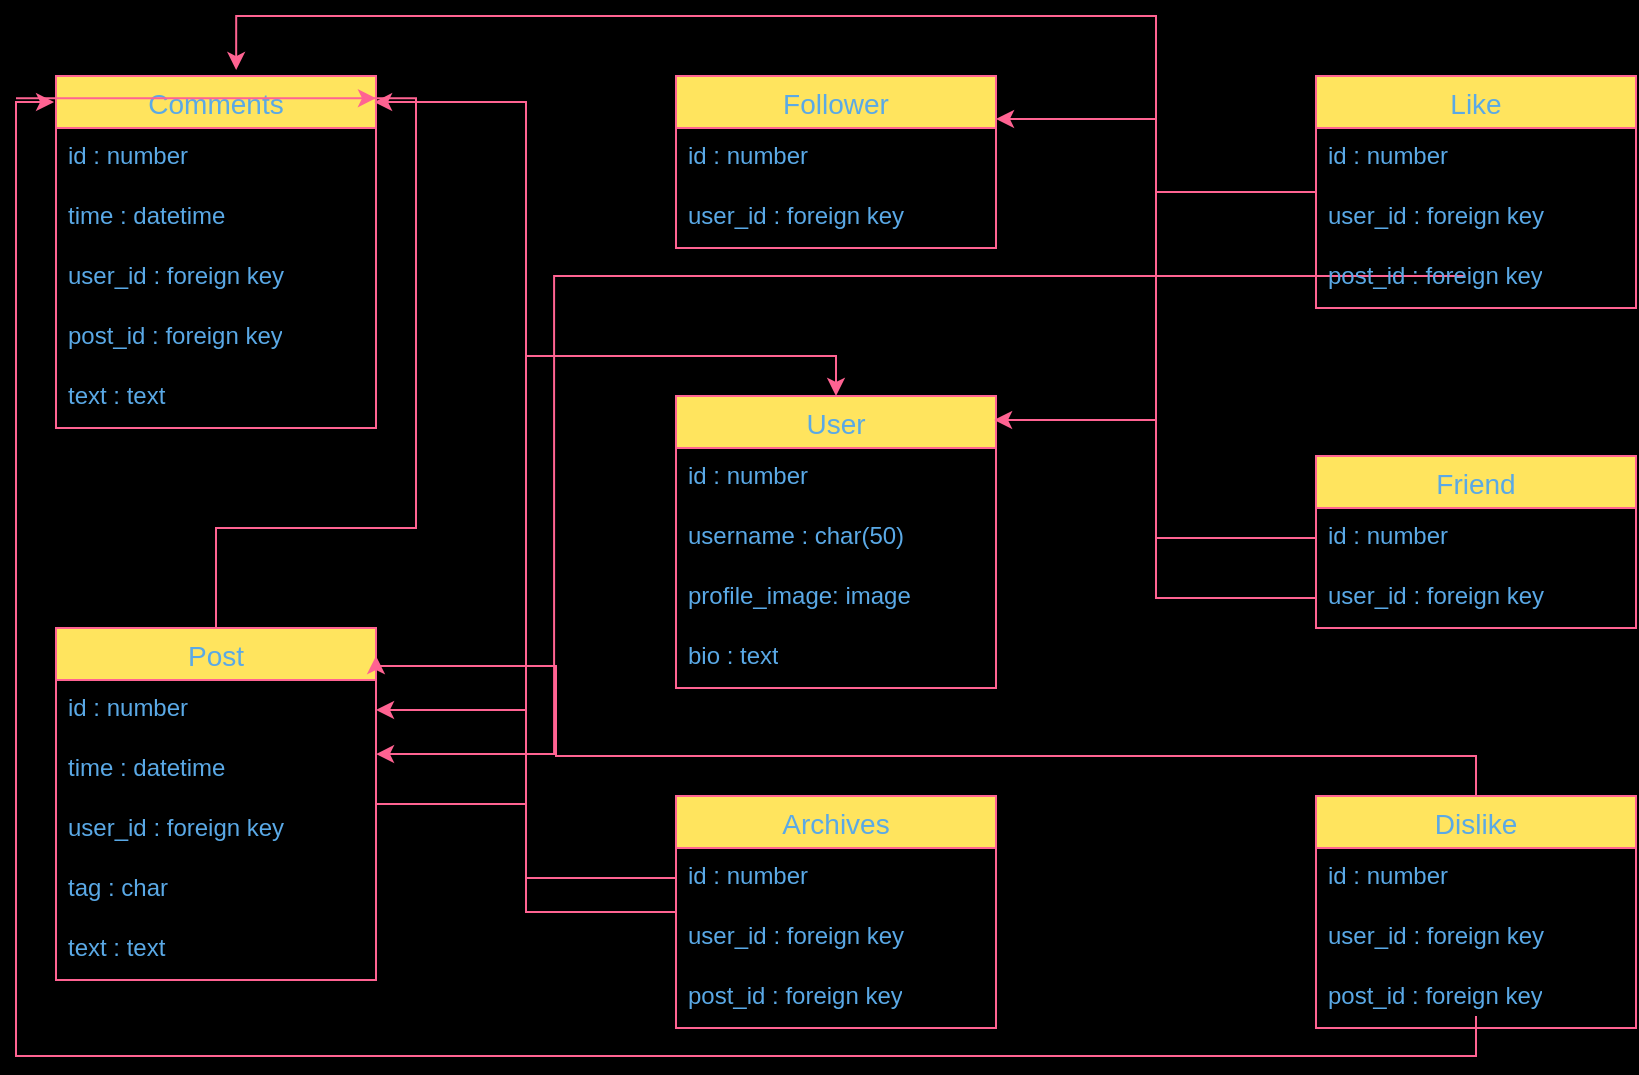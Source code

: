 <mxfile version="21.5.0" type="github">
  <diagram name="Page-1" id="r1FkTnV_7Mc3FHfk5uUx">
    <mxGraphModel dx="822" dy="483" grid="0" gridSize="10" guides="1" tooltips="1" connect="1" arrows="1" fold="1" page="0" pageScale="1" pageWidth="850" pageHeight="1100" background="#000000" math="0" shadow="0">
      <root>
        <mxCell id="0" />
        <mxCell id="1" parent="0" />
        <mxCell id="EVbTdhEBP1tlROrxoKoR-14" value="Comments" style="swimlane;fontStyle=0;childLayout=stackLayout;horizontal=1;startSize=26;horizontalStack=0;resizeParent=1;resizeParentMax=0;resizeLast=0;collapsible=1;marginBottom=0;align=center;fontSize=14;labelBackgroundColor=none;fillColor=#FFE45E;strokeColor=#FF6392;fontColor=#5AA9E6;rounded=0;" vertex="1" parent="1">
          <mxGeometry x="50" y="80" width="160" height="176" as="geometry" />
        </mxCell>
        <mxCell id="EVbTdhEBP1tlROrxoKoR-15" value="id : number" style="text;strokeColor=none;fillColor=none;spacingLeft=4;spacingRight=4;overflow=hidden;rotatable=0;points=[[0,0.5],[1,0.5]];portConstraint=eastwest;fontSize=12;whiteSpace=wrap;html=1;labelBackgroundColor=none;fontColor=#5AA9E6;rounded=0;" vertex="1" parent="EVbTdhEBP1tlROrxoKoR-14">
          <mxGeometry y="26" width="160" height="30" as="geometry" />
        </mxCell>
        <mxCell id="EVbTdhEBP1tlROrxoKoR-16" value="time : datetime" style="text;strokeColor=none;fillColor=none;spacingLeft=4;spacingRight=4;overflow=hidden;rotatable=0;points=[[0,0.5],[1,0.5]];portConstraint=eastwest;fontSize=12;whiteSpace=wrap;html=1;labelBackgroundColor=none;fontColor=#5AA9E6;rounded=0;" vertex="1" parent="EVbTdhEBP1tlROrxoKoR-14">
          <mxGeometry y="56" width="160" height="30" as="geometry" />
        </mxCell>
        <mxCell id="EVbTdhEBP1tlROrxoKoR-17" value="user_id : foreign key" style="text;strokeColor=none;fillColor=none;spacingLeft=4;spacingRight=4;overflow=hidden;rotatable=0;points=[[0,0.5],[1,0.5]];portConstraint=eastwest;fontSize=12;whiteSpace=wrap;html=1;labelBackgroundColor=none;fontColor=#5AA9E6;rounded=0;" vertex="1" parent="EVbTdhEBP1tlROrxoKoR-14">
          <mxGeometry y="86" width="160" height="30" as="geometry" />
        </mxCell>
        <mxCell id="EVbTdhEBP1tlROrxoKoR-18" value="post_id : foreign key" style="text;strokeColor=none;fillColor=none;spacingLeft=4;spacingRight=4;overflow=hidden;rotatable=0;points=[[0,0.5],[1,0.5]];portConstraint=eastwest;fontSize=12;whiteSpace=wrap;html=1;labelBackgroundColor=none;fontColor=#5AA9E6;rounded=0;" vertex="1" parent="EVbTdhEBP1tlROrxoKoR-14">
          <mxGeometry y="116" width="160" height="30" as="geometry" />
        </mxCell>
        <mxCell id="EVbTdhEBP1tlROrxoKoR-19" value="text : text" style="text;strokeColor=none;fillColor=none;spacingLeft=4;spacingRight=4;overflow=hidden;rotatable=0;points=[[0,0.5],[1,0.5]];portConstraint=eastwest;fontSize=12;whiteSpace=wrap;html=1;labelBackgroundColor=none;fontColor=#5AA9E6;rounded=0;" vertex="1" parent="EVbTdhEBP1tlROrxoKoR-14">
          <mxGeometry y="146" width="160" height="30" as="geometry" />
        </mxCell>
        <mxCell id="EVbTdhEBP1tlROrxoKoR-20" value="Follower" style="swimlane;fontStyle=0;childLayout=stackLayout;horizontal=1;startSize=26;horizontalStack=0;resizeParent=1;resizeParentMax=0;resizeLast=0;collapsible=1;marginBottom=0;align=center;fontSize=14;labelBackgroundColor=none;fillColor=#FFE45E;strokeColor=#FF6392;fontColor=#5AA9E6;rounded=0;" vertex="1" parent="1">
          <mxGeometry x="360" y="80" width="160" height="86" as="geometry" />
        </mxCell>
        <mxCell id="EVbTdhEBP1tlROrxoKoR-21" value="id : number" style="text;strokeColor=none;fillColor=none;spacingLeft=4;spacingRight=4;overflow=hidden;rotatable=0;points=[[0,0.5],[1,0.5]];portConstraint=eastwest;fontSize=12;whiteSpace=wrap;html=1;labelBackgroundColor=none;fontColor=#5AA9E6;rounded=0;" vertex="1" parent="EVbTdhEBP1tlROrxoKoR-20">
          <mxGeometry y="26" width="160" height="30" as="geometry" />
        </mxCell>
        <mxCell id="EVbTdhEBP1tlROrxoKoR-22" value="user_id : foreign key" style="text;strokeColor=none;fillColor=none;spacingLeft=4;spacingRight=4;overflow=hidden;rotatable=0;points=[[0,0.5],[1,0.5]];portConstraint=eastwest;fontSize=12;whiteSpace=wrap;html=1;labelBackgroundColor=none;fontColor=#5AA9E6;rounded=0;" vertex="1" parent="EVbTdhEBP1tlROrxoKoR-20">
          <mxGeometry y="56" width="160" height="30" as="geometry" />
        </mxCell>
        <mxCell id="EVbTdhEBP1tlROrxoKoR-53" style="edgeStyle=orthogonalEdgeStyle;rounded=0;orthogonalLoop=1;jettySize=auto;html=1;entryX=1.006;entryY=-0.133;entryDx=0;entryDy=0;entryPerimeter=0;exitX=0.469;exitY=1.1;exitDx=0;exitDy=0;exitPerimeter=0;labelBackgroundColor=none;strokeColor=#FF6392;fontColor=default;" edge="1" parent="1">
          <mxGeometry relative="1" as="geometry">
            <mxPoint x="754.08" y="180" as="sourcePoint" />
            <mxPoint x="210.0" y="419.01" as="targetPoint" />
            <Array as="points">
              <mxPoint x="299.04" y="180" />
              <mxPoint x="299.04" y="419" />
            </Array>
          </mxGeometry>
        </mxCell>
        <mxCell id="EVbTdhEBP1tlROrxoKoR-60" style="edgeStyle=orthogonalEdgeStyle;rounded=0;orthogonalLoop=1;jettySize=auto;html=1;entryX=0.563;entryY=-0.017;entryDx=0;entryDy=0;entryPerimeter=0;labelBackgroundColor=none;strokeColor=#FF6392;fontColor=default;" edge="1" parent="1" source="EVbTdhEBP1tlROrxoKoR-24" target="EVbTdhEBP1tlROrxoKoR-14">
          <mxGeometry relative="1" as="geometry">
            <Array as="points">
              <mxPoint x="600" y="138" />
              <mxPoint x="600" y="50" />
              <mxPoint x="140" y="50" />
            </Array>
          </mxGeometry>
        </mxCell>
        <mxCell id="EVbTdhEBP1tlROrxoKoR-24" value="Like" style="swimlane;fontStyle=0;childLayout=stackLayout;horizontal=1;startSize=26;horizontalStack=0;resizeParent=1;resizeParentMax=0;resizeLast=0;collapsible=1;marginBottom=0;align=center;fontSize=14;labelBackgroundColor=none;fillColor=#FFE45E;strokeColor=#FF6392;fontColor=#5AA9E6;rounded=0;" vertex="1" parent="1">
          <mxGeometry x="680" y="80" width="160" height="116" as="geometry" />
        </mxCell>
        <mxCell id="EVbTdhEBP1tlROrxoKoR-25" value="id : number" style="text;strokeColor=none;fillColor=none;spacingLeft=4;spacingRight=4;overflow=hidden;rotatable=0;points=[[0,0.5],[1,0.5]];portConstraint=eastwest;fontSize=12;whiteSpace=wrap;html=1;labelBackgroundColor=none;fontColor=#5AA9E6;rounded=0;" vertex="1" parent="EVbTdhEBP1tlROrxoKoR-24">
          <mxGeometry y="26" width="160" height="30" as="geometry" />
        </mxCell>
        <mxCell id="EVbTdhEBP1tlROrxoKoR-26" value="user_id : foreign key" style="text;strokeColor=none;fillColor=none;spacingLeft=4;spacingRight=4;overflow=hidden;rotatable=0;points=[[0,0.5],[1,0.5]];portConstraint=eastwest;fontSize=12;whiteSpace=wrap;html=1;labelBackgroundColor=none;fontColor=#5AA9E6;rounded=0;" vertex="1" parent="EVbTdhEBP1tlROrxoKoR-24">
          <mxGeometry y="56" width="160" height="30" as="geometry" />
        </mxCell>
        <mxCell id="EVbTdhEBP1tlROrxoKoR-27" value="post_id : foreign key" style="text;strokeColor=none;fillColor=none;spacingLeft=4;spacingRight=4;overflow=hidden;rotatable=0;points=[[0,0.5],[1,0.5]];portConstraint=eastwest;fontSize=12;whiteSpace=wrap;html=1;labelBackgroundColor=none;fontColor=#5AA9E6;rounded=0;" vertex="1" parent="EVbTdhEBP1tlROrxoKoR-24">
          <mxGeometry y="86" width="160" height="30" as="geometry" />
        </mxCell>
        <mxCell id="EVbTdhEBP1tlROrxoKoR-52" style="edgeStyle=orthogonalEdgeStyle;rounded=0;orthogonalLoop=1;jettySize=auto;html=1;entryX=1;entryY=0.063;entryDx=0;entryDy=0;entryPerimeter=0;labelBackgroundColor=none;strokeColor=#FF6392;fontColor=default;" edge="1" parent="1" source="EVbTdhEBP1tlROrxoKoR-28" target="EVbTdhEBP1tlROrxoKoR-14">
          <mxGeometry relative="1" as="geometry" />
        </mxCell>
        <mxCell id="EVbTdhEBP1tlROrxoKoR-56" style="edgeStyle=orthogonalEdgeStyle;rounded=0;orthogonalLoop=1;jettySize=auto;html=1;entryX=0.5;entryY=0;entryDx=0;entryDy=0;labelBackgroundColor=none;strokeColor=#FF6392;fontColor=default;" edge="1" parent="1" source="EVbTdhEBP1tlROrxoKoR-28" target="EVbTdhEBP1tlROrxoKoR-47">
          <mxGeometry relative="1" as="geometry" />
        </mxCell>
        <mxCell id="EVbTdhEBP1tlROrxoKoR-28" value="Post" style="swimlane;fontStyle=0;childLayout=stackLayout;horizontal=1;startSize=26;horizontalStack=0;resizeParent=1;resizeParentMax=0;resizeLast=0;collapsible=1;marginBottom=0;align=center;fontSize=14;labelBackgroundColor=none;fillColor=#FFE45E;strokeColor=#FF6392;fontColor=#5AA9E6;rounded=0;" vertex="1" parent="1">
          <mxGeometry x="50" y="356" width="160" height="176" as="geometry" />
        </mxCell>
        <mxCell id="EVbTdhEBP1tlROrxoKoR-29" value="id : number" style="text;strokeColor=none;fillColor=none;spacingLeft=4;spacingRight=4;overflow=hidden;rotatable=0;points=[[0,0.5],[1,0.5]];portConstraint=eastwest;fontSize=12;whiteSpace=wrap;html=1;labelBackgroundColor=none;fontColor=#5AA9E6;rounded=0;" vertex="1" parent="EVbTdhEBP1tlROrxoKoR-28">
          <mxGeometry y="26" width="160" height="30" as="geometry" />
        </mxCell>
        <mxCell id="EVbTdhEBP1tlROrxoKoR-30" value="time : datetime" style="text;strokeColor=none;fillColor=none;spacingLeft=4;spacingRight=4;overflow=hidden;rotatable=0;points=[[0,0.5],[1,0.5]];portConstraint=eastwest;fontSize=12;whiteSpace=wrap;html=1;labelBackgroundColor=none;fontColor=#5AA9E6;rounded=0;" vertex="1" parent="EVbTdhEBP1tlROrxoKoR-28">
          <mxGeometry y="56" width="160" height="30" as="geometry" />
        </mxCell>
        <mxCell id="EVbTdhEBP1tlROrxoKoR-31" value="user_id : foreign key" style="text;strokeColor=none;fillColor=none;spacingLeft=4;spacingRight=4;overflow=hidden;rotatable=0;points=[[0,0.5],[1,0.5]];portConstraint=eastwest;fontSize=12;whiteSpace=wrap;html=1;labelBackgroundColor=none;fontColor=#5AA9E6;rounded=0;" vertex="1" parent="EVbTdhEBP1tlROrxoKoR-28">
          <mxGeometry y="86" width="160" height="30" as="geometry" />
        </mxCell>
        <mxCell id="EVbTdhEBP1tlROrxoKoR-32" value="tag : char" style="text;strokeColor=none;fillColor=none;spacingLeft=4;spacingRight=4;overflow=hidden;rotatable=0;points=[[0,0.5],[1,0.5]];portConstraint=eastwest;fontSize=12;whiteSpace=wrap;html=1;labelBackgroundColor=none;fontColor=#5AA9E6;rounded=0;" vertex="1" parent="EVbTdhEBP1tlROrxoKoR-28">
          <mxGeometry y="116" width="160" height="30" as="geometry" />
        </mxCell>
        <mxCell id="EVbTdhEBP1tlROrxoKoR-33" value="text : text" style="text;strokeColor=none;fillColor=none;spacingLeft=4;spacingRight=4;overflow=hidden;rotatable=0;points=[[0,0.5],[1,0.5]];portConstraint=eastwest;fontSize=12;whiteSpace=wrap;html=1;labelBackgroundColor=none;fontColor=#5AA9E6;rounded=0;" vertex="1" parent="EVbTdhEBP1tlROrxoKoR-28">
          <mxGeometry y="146" width="160" height="30" as="geometry" />
        </mxCell>
        <mxCell id="EVbTdhEBP1tlROrxoKoR-34" value="Friend" style="swimlane;fontStyle=0;childLayout=stackLayout;horizontal=1;startSize=26;horizontalStack=0;resizeParent=1;resizeParentMax=0;resizeLast=0;collapsible=1;marginBottom=0;align=center;fontSize=14;labelBackgroundColor=none;fillColor=#FFE45E;strokeColor=#FF6392;fontColor=#5AA9E6;rounded=0;" vertex="1" parent="1">
          <mxGeometry x="680" y="270" width="160" height="86" as="geometry" />
        </mxCell>
        <mxCell id="EVbTdhEBP1tlROrxoKoR-35" value="id : number" style="text;strokeColor=none;fillColor=none;spacingLeft=4;spacingRight=4;overflow=hidden;rotatable=0;points=[[0,0.5],[1,0.5]];portConstraint=eastwest;fontSize=12;whiteSpace=wrap;html=1;labelBackgroundColor=none;fontColor=#5AA9E6;rounded=0;" vertex="1" parent="EVbTdhEBP1tlROrxoKoR-34">
          <mxGeometry y="26" width="160" height="30" as="geometry" />
        </mxCell>
        <mxCell id="EVbTdhEBP1tlROrxoKoR-36" value="user_id : foreign key" style="text;strokeColor=none;fillColor=none;spacingLeft=4;spacingRight=4;overflow=hidden;rotatable=0;points=[[0,0.5],[1,0.5]];portConstraint=eastwest;fontSize=12;whiteSpace=wrap;html=1;labelBackgroundColor=none;fontColor=#5AA9E6;rounded=0;" vertex="1" parent="EVbTdhEBP1tlROrxoKoR-34">
          <mxGeometry y="56" width="160" height="30" as="geometry" />
        </mxCell>
        <mxCell id="EVbTdhEBP1tlROrxoKoR-55" style="edgeStyle=orthogonalEdgeStyle;rounded=0;orthogonalLoop=1;jettySize=auto;html=1;labelBackgroundColor=none;strokeColor=#FF6392;fontColor=default;" edge="1" parent="1" source="EVbTdhEBP1tlROrxoKoR-38">
          <mxGeometry relative="1" as="geometry">
            <mxPoint x="210" y="370" as="targetPoint" />
            <Array as="points">
              <mxPoint x="760" y="420" />
              <mxPoint x="300" y="420" />
              <mxPoint x="300" y="375" />
            </Array>
          </mxGeometry>
        </mxCell>
        <mxCell id="EVbTdhEBP1tlROrxoKoR-38" value="Dislike" style="swimlane;fontStyle=0;childLayout=stackLayout;horizontal=1;startSize=26;horizontalStack=0;resizeParent=1;resizeParentMax=0;resizeLast=0;collapsible=1;marginBottom=0;align=center;fontSize=14;labelBackgroundColor=none;fillColor=#FFE45E;strokeColor=#FF6392;fontColor=#5AA9E6;rounded=0;" vertex="1" parent="1">
          <mxGeometry x="680" y="440" width="160" height="116" as="geometry" />
        </mxCell>
        <mxCell id="EVbTdhEBP1tlROrxoKoR-39" value="id : number" style="text;strokeColor=none;fillColor=none;spacingLeft=4;spacingRight=4;overflow=hidden;rotatable=0;points=[[0,0.5],[1,0.5]];portConstraint=eastwest;fontSize=12;whiteSpace=wrap;html=1;labelBackgroundColor=none;fontColor=#5AA9E6;rounded=0;" vertex="1" parent="EVbTdhEBP1tlROrxoKoR-38">
          <mxGeometry y="26" width="160" height="30" as="geometry" />
        </mxCell>
        <mxCell id="EVbTdhEBP1tlROrxoKoR-40" value="user_id : foreign key" style="text;strokeColor=none;fillColor=none;spacingLeft=4;spacingRight=4;overflow=hidden;rotatable=0;points=[[0,0.5],[1,0.5]];portConstraint=eastwest;fontSize=12;whiteSpace=wrap;html=1;labelBackgroundColor=none;fontColor=#5AA9E6;rounded=0;" vertex="1" parent="EVbTdhEBP1tlROrxoKoR-38">
          <mxGeometry y="56" width="160" height="30" as="geometry" />
        </mxCell>
        <mxCell id="EVbTdhEBP1tlROrxoKoR-41" value="post_id : foreign key" style="text;strokeColor=none;fillColor=none;spacingLeft=4;spacingRight=4;overflow=hidden;rotatable=0;points=[[0,0.5],[1,0.5]];portConstraint=eastwest;fontSize=12;whiteSpace=wrap;html=1;labelBackgroundColor=none;fontColor=#5AA9E6;rounded=0;" vertex="1" parent="EVbTdhEBP1tlROrxoKoR-38">
          <mxGeometry y="86" width="160" height="30" as="geometry" />
        </mxCell>
        <mxCell id="EVbTdhEBP1tlROrxoKoR-58" style="edgeStyle=orthogonalEdgeStyle;rounded=0;orthogonalLoop=1;jettySize=auto;html=1;entryX=0.994;entryY=0.074;entryDx=0;entryDy=0;entryPerimeter=0;labelBackgroundColor=none;strokeColor=#FF6392;fontColor=default;" edge="1" parent="1" source="EVbTdhEBP1tlROrxoKoR-43" target="EVbTdhEBP1tlROrxoKoR-14">
          <mxGeometry relative="1" as="geometry" />
        </mxCell>
        <mxCell id="EVbTdhEBP1tlROrxoKoR-43" value="Archives" style="swimlane;fontStyle=0;childLayout=stackLayout;horizontal=1;startSize=26;horizontalStack=0;resizeParent=1;resizeParentMax=0;resizeLast=0;collapsible=1;marginBottom=0;align=center;fontSize=14;labelBackgroundColor=none;fillColor=#FFE45E;strokeColor=#FF6392;fontColor=#5AA9E6;rounded=0;" vertex="1" parent="1">
          <mxGeometry x="360" y="440" width="160" height="116" as="geometry" />
        </mxCell>
        <mxCell id="EVbTdhEBP1tlROrxoKoR-44" value="id : number" style="text;strokeColor=none;fillColor=none;spacingLeft=4;spacingRight=4;overflow=hidden;rotatable=0;points=[[0,0.5],[1,0.5]];portConstraint=eastwest;fontSize=12;whiteSpace=wrap;html=1;labelBackgroundColor=none;fontColor=#5AA9E6;rounded=0;" vertex="1" parent="EVbTdhEBP1tlROrxoKoR-43">
          <mxGeometry y="26" width="160" height="30" as="geometry" />
        </mxCell>
        <mxCell id="EVbTdhEBP1tlROrxoKoR-45" value="user_id : foreign key" style="text;strokeColor=none;fillColor=none;spacingLeft=4;spacingRight=4;overflow=hidden;rotatable=0;points=[[0,0.5],[1,0.5]];portConstraint=eastwest;fontSize=12;whiteSpace=wrap;html=1;labelBackgroundColor=none;fontColor=#5AA9E6;rounded=0;" vertex="1" parent="EVbTdhEBP1tlROrxoKoR-43">
          <mxGeometry y="56" width="160" height="30" as="geometry" />
        </mxCell>
        <mxCell id="EVbTdhEBP1tlROrxoKoR-46" value="post_id : foreign key" style="text;strokeColor=none;fillColor=none;spacingLeft=4;spacingRight=4;overflow=hidden;rotatable=0;points=[[0,0.5],[1,0.5]];portConstraint=eastwest;fontSize=12;whiteSpace=wrap;html=1;labelBackgroundColor=none;fontColor=#5AA9E6;rounded=0;" vertex="1" parent="EVbTdhEBP1tlROrxoKoR-43">
          <mxGeometry y="86" width="160" height="30" as="geometry" />
        </mxCell>
        <mxCell id="EVbTdhEBP1tlROrxoKoR-47" value="User" style="swimlane;fontStyle=0;childLayout=stackLayout;horizontal=1;startSize=26;horizontalStack=0;resizeParent=1;resizeParentMax=0;resizeLast=0;collapsible=1;marginBottom=0;align=center;fontSize=14;labelBackgroundColor=none;fillColor=#FFE45E;strokeColor=#FF6392;fontColor=#5AA9E6;rounded=0;" vertex="1" parent="1">
          <mxGeometry x="360" y="240" width="160" height="146" as="geometry" />
        </mxCell>
        <mxCell id="EVbTdhEBP1tlROrxoKoR-48" value="id : number" style="text;strokeColor=none;fillColor=none;spacingLeft=4;spacingRight=4;overflow=hidden;rotatable=0;points=[[0,0.5],[1,0.5]];portConstraint=eastwest;fontSize=12;whiteSpace=wrap;html=1;labelBackgroundColor=none;fontColor=#5AA9E6;rounded=0;" vertex="1" parent="EVbTdhEBP1tlROrxoKoR-47">
          <mxGeometry y="26" width="160" height="30" as="geometry" />
        </mxCell>
        <mxCell id="EVbTdhEBP1tlROrxoKoR-49" value="username : char(50)" style="text;strokeColor=none;fillColor=none;spacingLeft=4;spacingRight=4;overflow=hidden;rotatable=0;points=[[0,0.5],[1,0.5]];portConstraint=eastwest;fontSize=12;whiteSpace=wrap;html=1;labelBackgroundColor=none;fontColor=#5AA9E6;rounded=0;" vertex="1" parent="EVbTdhEBP1tlROrxoKoR-47">
          <mxGeometry y="56" width="160" height="30" as="geometry" />
        </mxCell>
        <mxCell id="EVbTdhEBP1tlROrxoKoR-50" value="profile_image: image" style="text;strokeColor=none;fillColor=none;spacingLeft=4;spacingRight=4;overflow=hidden;rotatable=0;points=[[0,0.5],[1,0.5]];portConstraint=eastwest;fontSize=12;whiteSpace=wrap;html=1;labelBackgroundColor=none;fontColor=#5AA9E6;rounded=0;" vertex="1" parent="EVbTdhEBP1tlROrxoKoR-47">
          <mxGeometry y="86" width="160" height="30" as="geometry" />
        </mxCell>
        <mxCell id="EVbTdhEBP1tlROrxoKoR-51" value="bio : text" style="text;strokeColor=none;fillColor=none;spacingLeft=4;spacingRight=4;overflow=hidden;rotatable=0;points=[[0,0.5],[1,0.5]];portConstraint=eastwest;fontSize=12;whiteSpace=wrap;html=1;labelBackgroundColor=none;fontColor=#5AA9E6;rounded=0;" vertex="1" parent="EVbTdhEBP1tlROrxoKoR-47">
          <mxGeometry y="116" width="160" height="30" as="geometry" />
        </mxCell>
        <mxCell id="EVbTdhEBP1tlROrxoKoR-54" style="edgeStyle=orthogonalEdgeStyle;rounded=0;orthogonalLoop=1;jettySize=auto;html=1;entryX=1;entryY=0.25;entryDx=0;entryDy=0;labelBackgroundColor=none;strokeColor=#FF6392;fontColor=default;" edge="1" parent="1" source="EVbTdhEBP1tlROrxoKoR-35" target="EVbTdhEBP1tlROrxoKoR-20">
          <mxGeometry relative="1" as="geometry" />
        </mxCell>
        <mxCell id="EVbTdhEBP1tlROrxoKoR-57" style="edgeStyle=orthogonalEdgeStyle;rounded=0;orthogonalLoop=1;jettySize=auto;html=1;exitX=0;exitY=0.5;exitDx=0;exitDy=0;labelBackgroundColor=none;strokeColor=#FF6392;fontColor=default;" edge="1" parent="1" source="EVbTdhEBP1tlROrxoKoR-44" target="EVbTdhEBP1tlROrxoKoR-29">
          <mxGeometry relative="1" as="geometry" />
        </mxCell>
        <mxCell id="EVbTdhEBP1tlROrxoKoR-59" style="edgeStyle=orthogonalEdgeStyle;rounded=0;orthogonalLoop=1;jettySize=auto;html=1;exitX=0;exitY=0.5;exitDx=0;exitDy=0;entryX=0.994;entryY=0.082;entryDx=0;entryDy=0;entryPerimeter=0;labelBackgroundColor=none;strokeColor=#FF6392;fontColor=default;" edge="1" parent="1" source="EVbTdhEBP1tlROrxoKoR-36" target="EVbTdhEBP1tlROrxoKoR-47">
          <mxGeometry relative="1" as="geometry" />
        </mxCell>
        <mxCell id="EVbTdhEBP1tlROrxoKoR-61" style="edgeStyle=orthogonalEdgeStyle;rounded=0;orthogonalLoop=1;jettySize=auto;html=1;entryX=-0.006;entryY=0.074;entryDx=0;entryDy=0;entryPerimeter=0;labelBackgroundColor=none;strokeColor=#FF6392;fontColor=default;" edge="1" parent="1" target="EVbTdhEBP1tlROrxoKoR-14">
          <mxGeometry relative="1" as="geometry">
            <mxPoint x="760" y="550" as="sourcePoint" />
            <Array as="points">
              <mxPoint x="760" y="570" />
              <mxPoint x="30" y="570" />
              <mxPoint x="30" y="93" />
            </Array>
          </mxGeometry>
        </mxCell>
      </root>
    </mxGraphModel>
  </diagram>
</mxfile>
